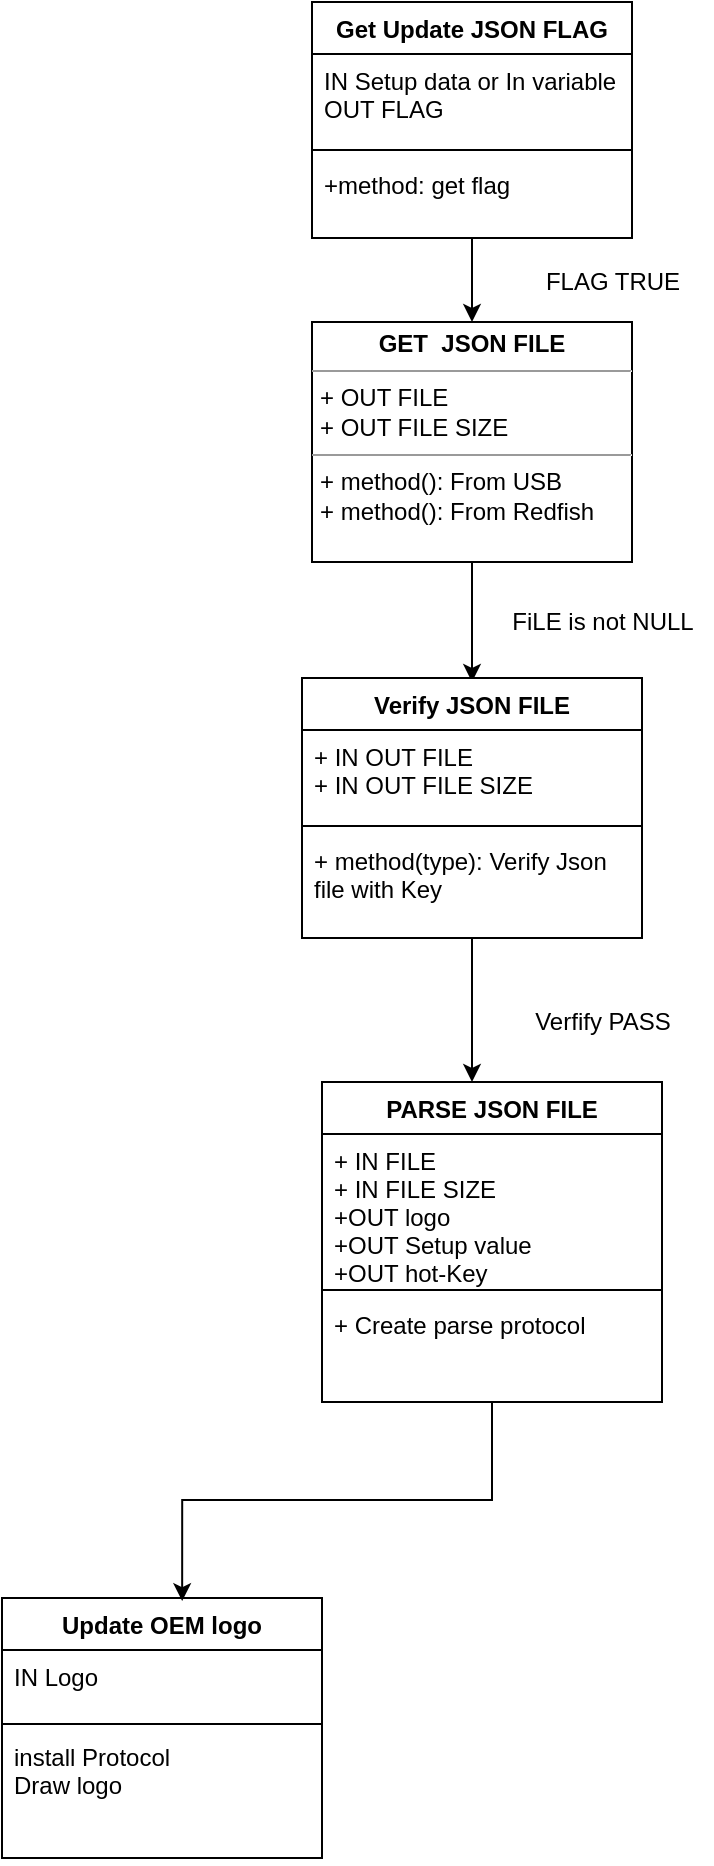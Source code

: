 <mxfile pages="1" version="11.2.4" type="github"><diagram id="-aMwsnsv_uv3euWZuw7d" name="Page-1"><mxGraphModel dx="1422" dy="715" grid="1" gridSize="10" guides="1" tooltips="1" connect="1" arrows="1" fold="1" page="1" pageScale="1" pageWidth="850" pageHeight="1100" math="0" shadow="0"><root><mxCell id="0"/><mxCell id="1" parent="0"/><mxCell id="TqzPNTgktM7T0kF0hwZE-3" style="edgeStyle=orthogonalEdgeStyle;rounded=0;orthogonalLoop=1;jettySize=auto;html=1;" parent="1" source="TqzPNTgktM7T0kF0hwZE-2" edge="1"><mxGeometry relative="1" as="geometry"><mxPoint x="280" y="350" as="targetPoint"/></mxGeometry></mxCell><mxCell id="TqzPNTgktM7T0kF0hwZE-2" value="&lt;p style=&quot;margin: 0px ; margin-top: 4px ; text-align: center&quot;&gt;&lt;b&gt;GET&amp;nbsp; JSON FILE&lt;/b&gt;&lt;/p&gt;&lt;hr size=&quot;1&quot;&gt;&lt;p style=&quot;margin: 0px ; margin-left: 4px&quot;&gt;+ OUT FILE&lt;/p&gt;&lt;p style=&quot;margin: 0px ; margin-left: 4px&quot;&gt;+ OUT FILE SIZE&lt;/p&gt;&lt;hr size=&quot;1&quot;&gt;&lt;p style=&quot;margin: 0px ; margin-left: 4px&quot;&gt;+ method(): From USB&lt;/p&gt;&lt;p style=&quot;margin: 0px ; margin-left: 4px&quot;&gt;+ method(): From Redfish&lt;/p&gt;&lt;p style=&quot;margin: 0px ; margin-left: 4px&quot;&gt;&lt;br&gt;&lt;/p&gt;" style="verticalAlign=top;align=left;overflow=fill;fontSize=12;fontFamily=Helvetica;html=1;" parent="1" vertex="1"><mxGeometry x="200" y="170" width="160" height="120" as="geometry"/></mxCell><mxCell id="TqzPNTgktM7T0kF0hwZE-13" style="edgeStyle=orthogonalEdgeStyle;rounded=0;orthogonalLoop=1;jettySize=auto;html=1;" parent="1" source="TqzPNTgktM7T0kF0hwZE-4" edge="1"><mxGeometry relative="1" as="geometry"><mxPoint x="280" y="550" as="targetPoint"/></mxGeometry></mxCell><mxCell id="TqzPNTgktM7T0kF0hwZE-4" value="Verify JSON FILE" style="swimlane;fontStyle=1;align=center;verticalAlign=top;childLayout=stackLayout;horizontal=1;startSize=26;horizontalStack=0;resizeParent=1;resizeParentMax=0;resizeLast=0;collapsible=1;marginBottom=0;" parent="1" vertex="1"><mxGeometry x="195" y="348" width="170" height="130" as="geometry"><mxRectangle x="190" y="348" width="130" height="26" as="alternateBounds"/></mxGeometry></mxCell><mxCell id="TqzPNTgktM7T0kF0hwZE-5" value="+ IN OUT FILE&#10;+ IN OUT FILE SIZE" style="text;strokeColor=none;fillColor=none;align=left;verticalAlign=top;spacingLeft=4;spacingRight=4;overflow=hidden;rotatable=0;points=[[0,0.5],[1,0.5]];portConstraint=eastwest;" parent="TqzPNTgktM7T0kF0hwZE-4" vertex="1"><mxGeometry y="26" width="170" height="44" as="geometry"/></mxCell><mxCell id="TqzPNTgktM7T0kF0hwZE-6" value="" style="line;strokeWidth=1;fillColor=none;align=left;verticalAlign=middle;spacingTop=-1;spacingLeft=3;spacingRight=3;rotatable=0;labelPosition=right;points=[];portConstraint=eastwest;" parent="TqzPNTgktM7T0kF0hwZE-4" vertex="1"><mxGeometry y="70" width="170" height="8" as="geometry"/></mxCell><mxCell id="TqzPNTgktM7T0kF0hwZE-7" value="+ method(type): Verify Json file with Key" style="text;strokeColor=none;fillColor=none;align=left;verticalAlign=top;spacingLeft=4;spacingRight=4;overflow=hidden;rotatable=0;points=[[0,0.5],[1,0.5]];portConstraint=eastwest;whiteSpace=wrap;" parent="TqzPNTgktM7T0kF0hwZE-4" vertex="1"><mxGeometry y="78" width="170" height="52" as="geometry"/></mxCell><mxCell id="TqzPNTgktM7T0kF0hwZE-8" value="FiLE is not NULL" style="text;html=1;resizable=0;autosize=1;align=center;verticalAlign=middle;points=[];fillColor=none;strokeColor=none;rounded=0;" parent="1" vertex="1"><mxGeometry x="290" y="310" width="110" height="20" as="geometry"/></mxCell><mxCell id="TqzPNTgktM7T0kF0hwZE-28" style="edgeStyle=orthogonalEdgeStyle;rounded=0;orthogonalLoop=1;jettySize=auto;html=1;entryX=0.563;entryY=0.012;entryDx=0;entryDy=0;entryPerimeter=0;" parent="1" source="TqzPNTgktM7T0kF0hwZE-9" target="TqzPNTgktM7T0kF0hwZE-23" edge="1"><mxGeometry relative="1" as="geometry"/></mxCell><mxCell id="TqzPNTgktM7T0kF0hwZE-9" value="PARSE JSON FILE" style="swimlane;fontStyle=1;align=center;verticalAlign=top;childLayout=stackLayout;horizontal=1;startSize=26;horizontalStack=0;resizeParent=1;resizeParentMax=0;resizeLast=0;collapsible=1;marginBottom=0;fillColor=none;" parent="1" vertex="1"><mxGeometry x="205" y="550" width="170" height="160" as="geometry"/></mxCell><mxCell id="TqzPNTgktM7T0kF0hwZE-10" value="+ IN FILE&#10;+ IN FILE SIZE&#10;+OUT logo&#10;+OUT Setup value&#10;+OUT hot-Key" style="text;strokeColor=none;fillColor=none;align=left;verticalAlign=top;spacingLeft=4;spacingRight=4;overflow=hidden;rotatable=0;points=[[0,0.5],[1,0.5]];portConstraint=eastwest;" parent="TqzPNTgktM7T0kF0hwZE-9" vertex="1"><mxGeometry y="26" width="170" height="74" as="geometry"/></mxCell><mxCell id="TqzPNTgktM7T0kF0hwZE-11" value="" style="line;strokeWidth=1;fillColor=none;align=left;verticalAlign=middle;spacingTop=-1;spacingLeft=3;spacingRight=3;rotatable=0;labelPosition=right;points=[];portConstraint=eastwest;" parent="TqzPNTgktM7T0kF0hwZE-9" vertex="1"><mxGeometry y="100" width="170" height="8" as="geometry"/></mxCell><mxCell id="TqzPNTgktM7T0kF0hwZE-12" value="+ Create parse protocol" style="text;strokeColor=none;fillColor=none;align=left;verticalAlign=top;spacingLeft=4;spacingRight=4;overflow=hidden;rotatable=0;points=[[0,0.5],[1,0.5]];portConstraint=eastwest;" parent="TqzPNTgktM7T0kF0hwZE-9" vertex="1"><mxGeometry y="108" width="170" height="52" as="geometry"/></mxCell><mxCell id="TqzPNTgktM7T0kF0hwZE-14" value="Verfify PASS" style="text;html=1;resizable=0;autosize=1;align=center;verticalAlign=middle;points=[];fillColor=none;strokeColor=none;rounded=0;" parent="1" vertex="1"><mxGeometry x="305" y="510" width="80" height="20" as="geometry"/></mxCell><mxCell id="TqzPNTgktM7T0kF0hwZE-20" style="edgeStyle=orthogonalEdgeStyle;rounded=0;orthogonalLoop=1;jettySize=auto;html=1;entryX=0.5;entryY=0;entryDx=0;entryDy=0;" parent="1" source="TqzPNTgktM7T0kF0hwZE-15" target="TqzPNTgktM7T0kF0hwZE-2" edge="1"><mxGeometry relative="1" as="geometry"/></mxCell><mxCell id="TqzPNTgktM7T0kF0hwZE-15" value="Get Update JSON FLAG" style="swimlane;fontStyle=1;align=center;verticalAlign=top;childLayout=stackLayout;horizontal=1;startSize=26;horizontalStack=0;resizeParent=1;resizeParentMax=0;resizeLast=0;collapsible=1;marginBottom=0;strokeColor=#000000;fillColor=none;" parent="1" vertex="1"><mxGeometry x="200" y="10" width="160" height="118" as="geometry"/></mxCell><mxCell id="TqzPNTgktM7T0kF0hwZE-16" value="IN Setup data or In variable&#10;OUT FLAG" style="text;strokeColor=none;fillColor=none;align=left;verticalAlign=top;spacingLeft=4;spacingRight=4;overflow=hidden;rotatable=0;points=[[0,0.5],[1,0.5]];portConstraint=eastwest;" parent="TqzPNTgktM7T0kF0hwZE-15" vertex="1"><mxGeometry y="26" width="160" height="44" as="geometry"/></mxCell><mxCell id="TqzPNTgktM7T0kF0hwZE-17" value="" style="line;strokeWidth=1;fillColor=none;align=left;verticalAlign=middle;spacingTop=-1;spacingLeft=3;spacingRight=3;rotatable=0;labelPosition=right;points=[];portConstraint=eastwest;" parent="TqzPNTgktM7T0kF0hwZE-15" vertex="1"><mxGeometry y="70" width="160" height="8" as="geometry"/></mxCell><mxCell id="TqzPNTgktM7T0kF0hwZE-18" value="+method: get flag" style="text;strokeColor=none;fillColor=none;align=left;verticalAlign=top;spacingLeft=4;spacingRight=4;overflow=hidden;rotatable=0;points=[[0,0.5],[1,0.5]];portConstraint=eastwest;" parent="TqzPNTgktM7T0kF0hwZE-15" vertex="1"><mxGeometry y="78" width="160" height="40" as="geometry"/></mxCell><mxCell id="TqzPNTgktM7T0kF0hwZE-22" value="FLAG TRUE" style="text;html=1;resizable=0;autosize=1;align=center;verticalAlign=middle;points=[];fillColor=none;strokeColor=none;rounded=0;" parent="1" vertex="1"><mxGeometry x="310" y="140" width="80" height="20" as="geometry"/></mxCell><mxCell id="TqzPNTgktM7T0kF0hwZE-23" value="Update OEM logo" style="swimlane;fontStyle=1;align=center;verticalAlign=top;childLayout=stackLayout;horizontal=1;startSize=26;horizontalStack=0;resizeParent=1;resizeParentMax=0;resizeLast=0;collapsible=1;marginBottom=0;strokeColor=#000000;fillColor=none;" parent="1" vertex="1"><mxGeometry x="45" y="808" width="160" height="130" as="geometry"/></mxCell><mxCell id="TqzPNTgktM7T0kF0hwZE-24" value="IN Logo&#10;" style="text;strokeColor=none;fillColor=none;align=left;verticalAlign=top;spacingLeft=4;spacingRight=4;overflow=hidden;rotatable=0;points=[[0,0.5],[1,0.5]];portConstraint=eastwest;" parent="TqzPNTgktM7T0kF0hwZE-23" vertex="1"><mxGeometry y="26" width="160" height="34" as="geometry"/></mxCell><mxCell id="TqzPNTgktM7T0kF0hwZE-25" value="" style="line;strokeWidth=1;fillColor=none;align=left;verticalAlign=middle;spacingTop=-1;spacingLeft=3;spacingRight=3;rotatable=0;labelPosition=right;points=[];portConstraint=eastwest;" parent="TqzPNTgktM7T0kF0hwZE-23" vertex="1"><mxGeometry y="60" width="160" height="6" as="geometry"/></mxCell><mxCell id="TqzPNTgktM7T0kF0hwZE-26" value="install Protocol&#10;Draw logo" style="text;strokeColor=none;fillColor=none;align=left;verticalAlign=top;spacingLeft=4;spacingRight=4;overflow=hidden;rotatable=0;points=[[0,0.5],[1,0.5]];portConstraint=eastwest;" parent="TqzPNTgktM7T0kF0hwZE-23" vertex="1"><mxGeometry y="66" width="160" height="64" as="geometry"/></mxCell></root></mxGraphModel></diagram></mxfile>